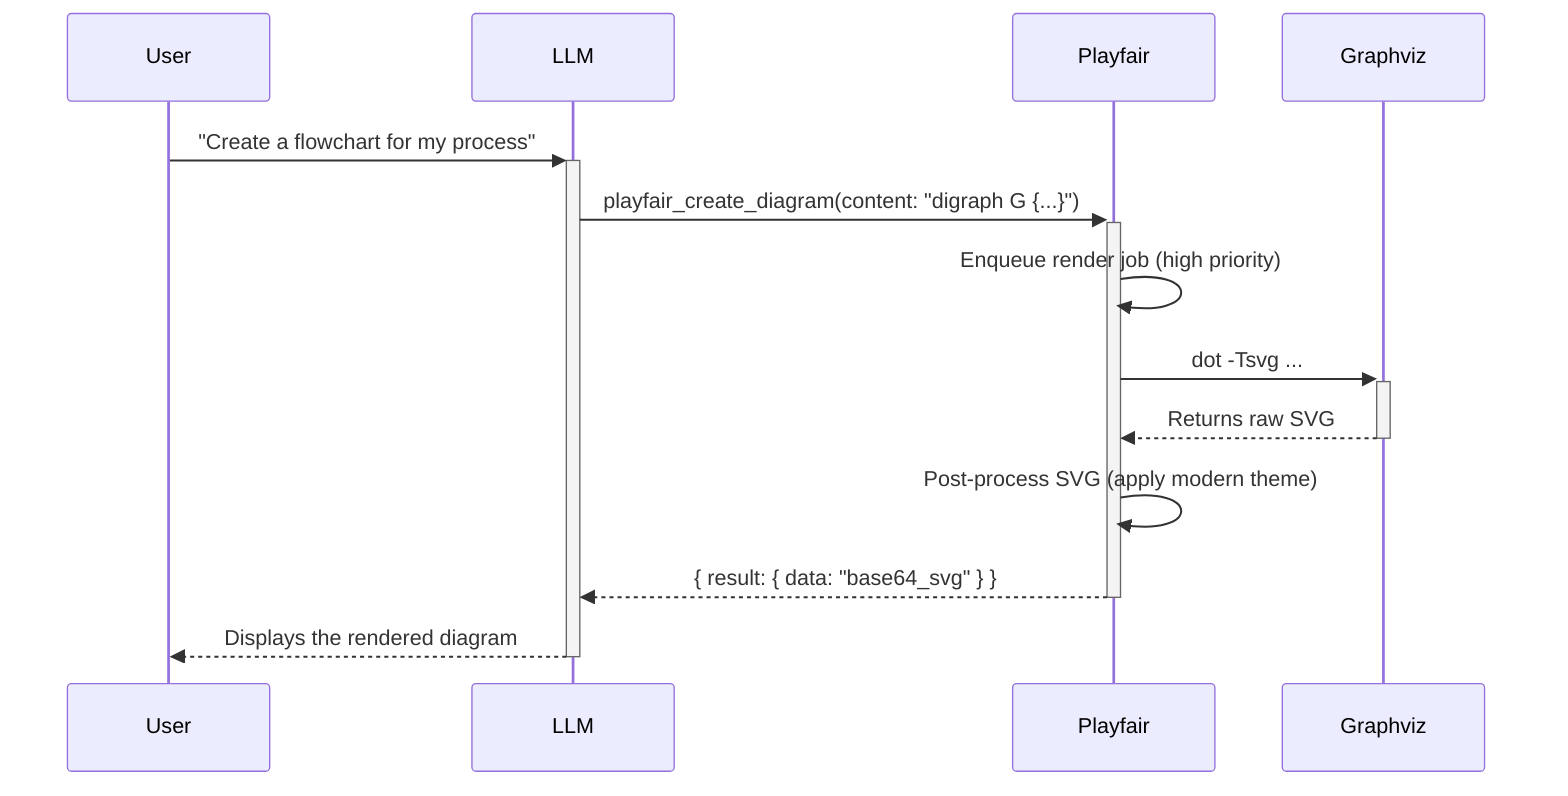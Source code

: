 sequenceDiagram
    participant User
    participant LLM
    participant Playfair
    participant Graphviz

    User->>+LLM: "Create a flowchart for my process"
    LLM->>+Playfair: playfair_create_diagram(content: "digraph G {...}")
    Playfair->>Playfair: Enqueue render job (high priority)
    Playfair->>+Graphviz: dot -Tsvg ...
    Graphviz-->>-Playfair: Returns raw SVG
    Playfair->>Playfair: Post-process SVG (apply modern theme)
    Playfair-->>-LLM: { result: { data: "base64_svg" } }
    LLM-->>-User: Displays the rendered diagram